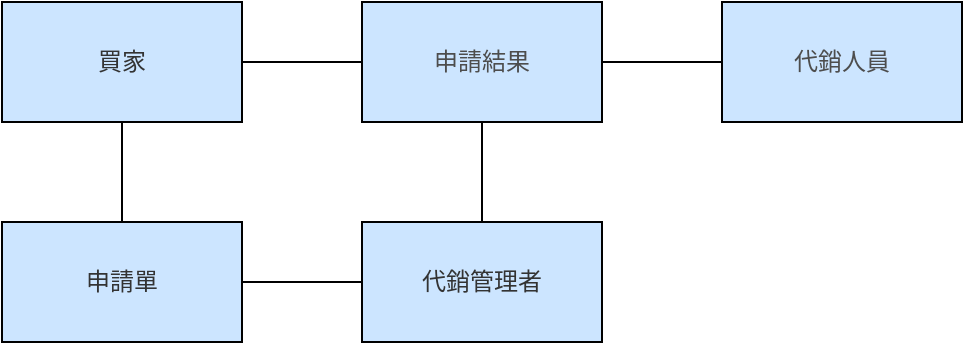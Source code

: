 <mxfile>
    <diagram id="M14vOpaXtGQAx_DtpDgP" name="第1頁">
        <mxGraphModel dx="576" dy="427" grid="1" gridSize="10" guides="1" tooltips="1" connect="1" arrows="1" fold="1" page="1" pageScale="1" pageWidth="827" pageHeight="1169" math="0" shadow="0">
            <root>
                <mxCell id="0"/>
                <mxCell id="1" parent="0"/>
                <mxCell id="2" value="&lt;font color=&quot;#333333&quot;&gt;買家&lt;/font&gt;" style="rounded=0;whiteSpace=wrap;html=1;fillColor=#CCE5FF;" vertex="1" parent="1">
                    <mxGeometry x="90" y="100" width="120" height="60" as="geometry"/>
                </mxCell>
                <mxCell id="3" value="申請單" style="rounded=0;whiteSpace=wrap;html=1;fontColor=#333333;fillColor=#CCE5FF;" vertex="1" parent="1">
                    <mxGeometry x="90" y="210" width="120" height="60" as="geometry"/>
                </mxCell>
                <mxCell id="4" value="代銷管理者" style="rounded=0;whiteSpace=wrap;html=1;fontColor=#333333;fillColor=#CCE5FF;" vertex="1" parent="1">
                    <mxGeometry x="270" y="210" width="120" height="60" as="geometry"/>
                </mxCell>
                <mxCell id="5" value="" style="endArrow=none;html=1;fontColor=#333333;entryX=0.5;entryY=1;entryDx=0;entryDy=0;exitX=0.5;exitY=0;exitDx=0;exitDy=0;" edge="1" parent="1" source="3" target="2">
                    <mxGeometry width="50" height="50" relative="1" as="geometry">
                        <mxPoint x="120" y="220" as="sourcePoint"/>
                        <mxPoint x="170" y="170" as="targetPoint"/>
                    </mxGeometry>
                </mxCell>
                <mxCell id="6" value="&lt;font color=&quot;#ffffff&quot;&gt;提出&lt;/font&gt;" style="text;html=1;strokeColor=none;fillColor=none;align=center;verticalAlign=middle;whiteSpace=wrap;rounded=0;fontColor=#333333;" vertex="1" parent="1">
                    <mxGeometry x="160" y="170" width="60" height="30" as="geometry"/>
                </mxCell>
                <mxCell id="7" value="" style="endArrow=none;html=1;fontColor=#FFFFFF;exitX=1;exitY=0.5;exitDx=0;exitDy=0;entryX=0;entryY=0.5;entryDx=0;entryDy=0;" edge="1" parent="1" source="3" target="4">
                    <mxGeometry width="50" height="50" relative="1" as="geometry">
                        <mxPoint x="220" y="300" as="sourcePoint"/>
                        <mxPoint x="270" y="250" as="targetPoint"/>
                    </mxGeometry>
                </mxCell>
                <mxCell id="8" value="審核" style="text;html=1;strokeColor=none;fillColor=none;align=center;verticalAlign=middle;whiteSpace=wrap;rounded=0;fontColor=#FFFFFF;" vertex="1" parent="1">
                    <mxGeometry x="210" y="240" width="60" height="30" as="geometry"/>
                </mxCell>
                <mxCell id="9" value="&lt;font color=&quot;#4d4d4d&quot;&gt;申請結果&lt;/font&gt;" style="rounded=0;whiteSpace=wrap;html=1;fontColor=#FFFFFF;fillColor=#CCE5FF;" vertex="1" parent="1">
                    <mxGeometry x="270" y="100" width="120" height="60" as="geometry"/>
                </mxCell>
                <mxCell id="10" value="" style="endArrow=none;html=1;fontColor=#4D4D4D;entryX=0.5;entryY=1;entryDx=0;entryDy=0;" edge="1" parent="1" source="4" target="9">
                    <mxGeometry width="50" height="50" relative="1" as="geometry">
                        <mxPoint x="220" y="380" as="sourcePoint"/>
                        <mxPoint x="270" y="330" as="targetPoint"/>
                    </mxGeometry>
                </mxCell>
                <mxCell id="11" value="代銷人員" style="rounded=0;whiteSpace=wrap;html=1;fontColor=#4D4D4D;fillColor=#CCE5FF;" vertex="1" parent="1">
                    <mxGeometry x="450" y="100" width="120" height="60" as="geometry"/>
                </mxCell>
                <mxCell id="12" value="" style="endArrow=none;html=1;fontColor=#4D4D4D;exitX=1;exitY=0.5;exitDx=0;exitDy=0;entryX=0;entryY=0.5;entryDx=0;entryDy=0;" edge="1" parent="1" source="2" target="9">
                    <mxGeometry width="50" height="50" relative="1" as="geometry">
                        <mxPoint x="210" y="390" as="sourcePoint"/>
                        <mxPoint x="260" y="340" as="targetPoint"/>
                    </mxGeometry>
                </mxCell>
                <mxCell id="14" value="通知" style="text;html=1;strokeColor=none;fillColor=none;align=center;verticalAlign=middle;whiteSpace=wrap;rounded=0;fontColor=#FFFFFF;" vertex="1" parent="1">
                    <mxGeometry x="210" y="130" width="60" height="30" as="geometry"/>
                </mxCell>
                <mxCell id="15" value="" style="endArrow=none;html=1;fontColor=#4D4D4D;exitX=1;exitY=0.5;exitDx=0;exitDy=0;entryX=0;entryY=0.5;entryDx=0;entryDy=0;" edge="1" parent="1" source="9" target="11">
                    <mxGeometry width="50" height="50" relative="1" as="geometry">
                        <mxPoint x="470" y="250" as="sourcePoint"/>
                        <mxPoint x="520" y="200" as="targetPoint"/>
                    </mxGeometry>
                </mxCell>
                <mxCell id="16" value="通知" style="text;html=1;strokeColor=none;fillColor=none;align=center;verticalAlign=middle;whiteSpace=wrap;rounded=0;fontColor=#FFFFFF;" vertex="1" parent="1">
                    <mxGeometry x="390" y="130" width="60" height="30" as="geometry"/>
                </mxCell>
                <mxCell id="18" value="產生" style="text;html=1;strokeColor=none;fillColor=none;align=center;verticalAlign=middle;whiteSpace=wrap;rounded=0;fontColor=#FFFFFF;" vertex="1" parent="1">
                    <mxGeometry x="330" y="170" width="60" height="30" as="geometry"/>
                </mxCell>
            </root>
        </mxGraphModel>
    </diagram>
</mxfile>